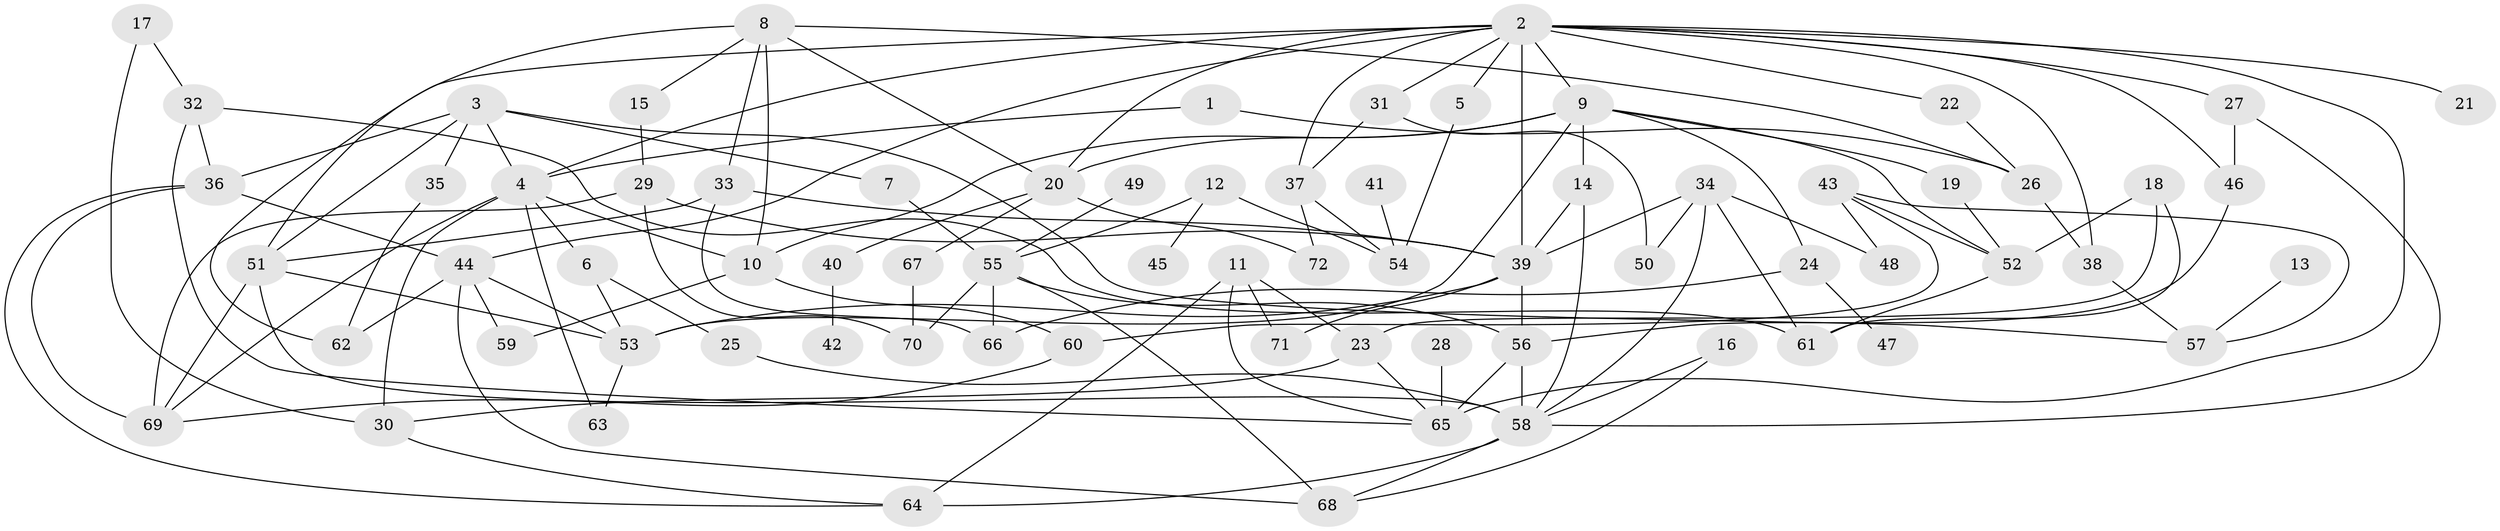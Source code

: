 // original degree distribution, {8: 0.013986013986013986, 7: 0.006993006993006993, 2: 0.27972027972027974, 4: 0.20279720279720279, 6: 0.04195804195804196, 3: 0.23076923076923078, 5: 0.04895104895104895, 1: 0.17482517482517482}
// Generated by graph-tools (version 1.1) at 2025/49/03/09/25 03:49:17]
// undirected, 72 vertices, 133 edges
graph export_dot {
graph [start="1"]
  node [color=gray90,style=filled];
  1;
  2;
  3;
  4;
  5;
  6;
  7;
  8;
  9;
  10;
  11;
  12;
  13;
  14;
  15;
  16;
  17;
  18;
  19;
  20;
  21;
  22;
  23;
  24;
  25;
  26;
  27;
  28;
  29;
  30;
  31;
  32;
  33;
  34;
  35;
  36;
  37;
  38;
  39;
  40;
  41;
  42;
  43;
  44;
  45;
  46;
  47;
  48;
  49;
  50;
  51;
  52;
  53;
  54;
  55;
  56;
  57;
  58;
  59;
  60;
  61;
  62;
  63;
  64;
  65;
  66;
  67;
  68;
  69;
  70;
  71;
  72;
  1 -- 4 [weight=1.0];
  1 -- 26 [weight=1.0];
  2 -- 4 [weight=1.0];
  2 -- 5 [weight=1.0];
  2 -- 9 [weight=1.0];
  2 -- 20 [weight=1.0];
  2 -- 21 [weight=1.0];
  2 -- 22 [weight=1.0];
  2 -- 27 [weight=1.0];
  2 -- 31 [weight=1.0];
  2 -- 37 [weight=1.0];
  2 -- 38 [weight=1.0];
  2 -- 39 [weight=1.0];
  2 -- 44 [weight=1.0];
  2 -- 46 [weight=1.0];
  2 -- 62 [weight=1.0];
  2 -- 65 [weight=1.0];
  3 -- 4 [weight=1.0];
  3 -- 7 [weight=1.0];
  3 -- 35 [weight=1.0];
  3 -- 36 [weight=1.0];
  3 -- 51 [weight=1.0];
  3 -- 57 [weight=1.0];
  4 -- 6 [weight=1.0];
  4 -- 10 [weight=1.0];
  4 -- 30 [weight=1.0];
  4 -- 63 [weight=1.0];
  4 -- 69 [weight=1.0];
  5 -- 54 [weight=1.0];
  6 -- 25 [weight=1.0];
  6 -- 53 [weight=1.0];
  7 -- 55 [weight=1.0];
  8 -- 10 [weight=1.0];
  8 -- 15 [weight=1.0];
  8 -- 20 [weight=1.0];
  8 -- 26 [weight=1.0];
  8 -- 33 [weight=1.0];
  8 -- 51 [weight=1.0];
  9 -- 10 [weight=1.0];
  9 -- 14 [weight=1.0];
  9 -- 19 [weight=1.0];
  9 -- 20 [weight=1.0];
  9 -- 24 [weight=1.0];
  9 -- 52 [weight=1.0];
  9 -- 53 [weight=1.0];
  10 -- 59 [weight=1.0];
  10 -- 60 [weight=1.0];
  11 -- 23 [weight=1.0];
  11 -- 64 [weight=1.0];
  11 -- 65 [weight=1.0];
  11 -- 71 [weight=1.0];
  12 -- 45 [weight=1.0];
  12 -- 54 [weight=1.0];
  12 -- 55 [weight=1.0];
  13 -- 57 [weight=1.0];
  14 -- 39 [weight=1.0];
  14 -- 58 [weight=1.0];
  15 -- 29 [weight=1.0];
  16 -- 58 [weight=1.0];
  16 -- 68 [weight=1.0];
  17 -- 30 [weight=1.0];
  17 -- 32 [weight=1.0];
  18 -- 23 [weight=1.0];
  18 -- 52 [weight=1.0];
  18 -- 61 [weight=1.0];
  19 -- 52 [weight=1.0];
  20 -- 40 [weight=1.0];
  20 -- 67 [weight=1.0];
  20 -- 72 [weight=1.0];
  22 -- 26 [weight=1.0];
  23 -- 30 [weight=1.0];
  23 -- 65 [weight=1.0];
  24 -- 47 [weight=1.0];
  24 -- 66 [weight=1.0];
  25 -- 58 [weight=1.0];
  26 -- 38 [weight=1.0];
  27 -- 46 [weight=1.0];
  27 -- 58 [weight=1.0];
  28 -- 65 [weight=1.0];
  29 -- 39 [weight=1.0];
  29 -- 69 [weight=1.0];
  29 -- 70 [weight=1.0];
  30 -- 64 [weight=1.0];
  31 -- 37 [weight=1.0];
  31 -- 50 [weight=1.0];
  32 -- 36 [weight=1.0];
  32 -- 61 [weight=1.0];
  32 -- 65 [weight=1.0];
  33 -- 39 [weight=1.0];
  33 -- 51 [weight=1.0];
  33 -- 66 [weight=1.0];
  34 -- 39 [weight=1.0];
  34 -- 48 [weight=1.0];
  34 -- 50 [weight=1.0];
  34 -- 58 [weight=1.0];
  34 -- 61 [weight=1.0];
  35 -- 62 [weight=1.0];
  36 -- 44 [weight=1.0];
  36 -- 64 [weight=1.0];
  36 -- 69 [weight=1.0];
  37 -- 54 [weight=1.0];
  37 -- 72 [weight=1.0];
  38 -- 57 [weight=1.0];
  39 -- 53 [weight=1.0];
  39 -- 56 [weight=1.0];
  39 -- 71 [weight=1.0];
  40 -- 42 [weight=1.0];
  41 -- 54 [weight=1.0];
  43 -- 48 [weight=1.0];
  43 -- 52 [weight=1.0];
  43 -- 57 [weight=1.0];
  43 -- 60 [weight=1.0];
  44 -- 53 [weight=1.0];
  44 -- 59 [weight=1.0];
  44 -- 62 [weight=1.0];
  44 -- 68 [weight=1.0];
  46 -- 56 [weight=1.0];
  49 -- 55 [weight=1.0];
  51 -- 53 [weight=1.0];
  51 -- 58 [weight=2.0];
  51 -- 69 [weight=1.0];
  52 -- 61 [weight=1.0];
  53 -- 63 [weight=1.0];
  55 -- 56 [weight=1.0];
  55 -- 66 [weight=1.0];
  55 -- 68 [weight=1.0];
  55 -- 70 [weight=1.0];
  56 -- 58 [weight=1.0];
  56 -- 65 [weight=2.0];
  58 -- 64 [weight=1.0];
  58 -- 68 [weight=1.0];
  60 -- 69 [weight=1.0];
  67 -- 70 [weight=1.0];
}
